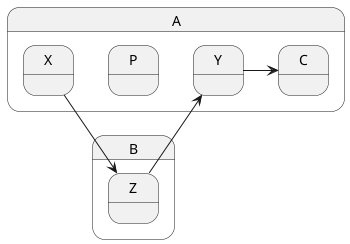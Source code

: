 @startuml

state A {
    state P
    state X
    state Y
    state C
}

state B {
    state Z
}

X --> Z
Z --> Y
Y -> C

@enduml